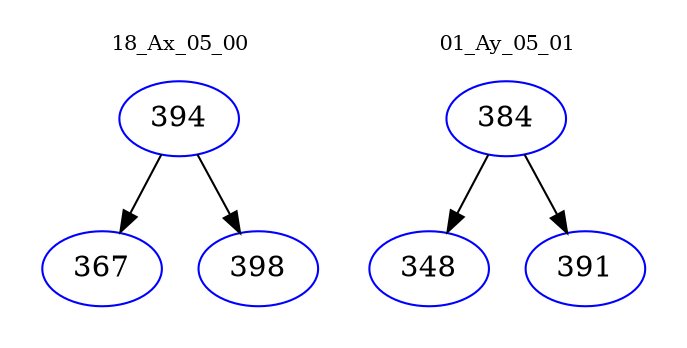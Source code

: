 digraph{
subgraph cluster_0 {
color = white
label = "18_Ax_05_00";
fontsize=10;
T0_394 [label="394", color="blue"]
T0_394 -> T0_367 [color="black"]
T0_367 [label="367", color="blue"]
T0_394 -> T0_398 [color="black"]
T0_398 [label="398", color="blue"]
}
subgraph cluster_1 {
color = white
label = "01_Ay_05_01";
fontsize=10;
T1_384 [label="384", color="blue"]
T1_384 -> T1_348 [color="black"]
T1_348 [label="348", color="blue"]
T1_384 -> T1_391 [color="black"]
T1_391 [label="391", color="blue"]
}
}
